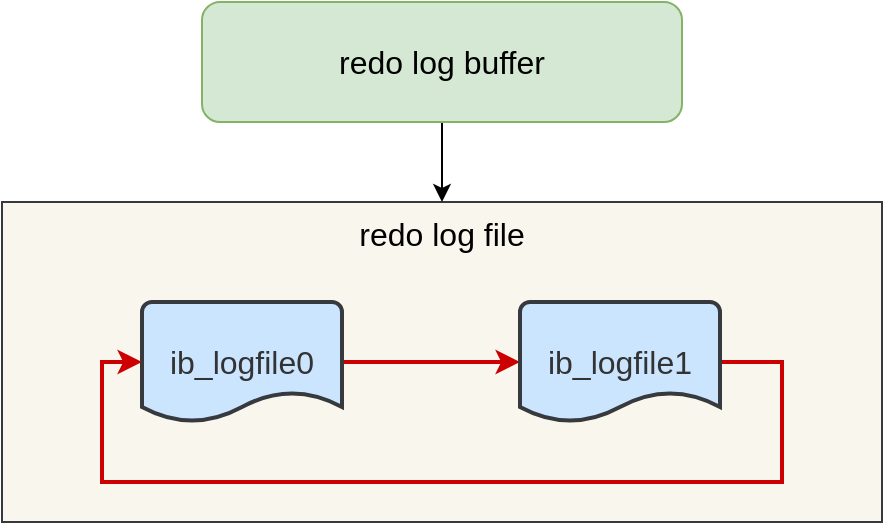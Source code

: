 <mxfile version="20.0.1" type="github">
  <diagram id="SPF4bl__4cPRsVLuZ7SP" name="Page-1">
    <mxGraphModel dx="916" dy="772" grid="1" gridSize="10" guides="1" tooltips="1" connect="1" arrows="1" fold="1" page="1" pageScale="1" pageWidth="827" pageHeight="1169" math="0" shadow="0">
      <root>
        <mxCell id="0" />
        <mxCell id="1" parent="0" />
        <mxCell id="tFhsLO-X5YyHum3ezjBZ-6" value="redo log file" style="rounded=0;whiteSpace=wrap;html=1;fontSize=16;verticalAlign=top;fillColor=#f9f7ed;strokeColor=#36393d;" vertex="1" parent="1">
          <mxGeometry x="100" y="190" width="440" height="160" as="geometry" />
        </mxCell>
        <mxCell id="tFhsLO-X5YyHum3ezjBZ-8" style="edgeStyle=orthogonalEdgeStyle;rounded=0;orthogonalLoop=1;jettySize=auto;html=1;entryX=0.5;entryY=0;entryDx=0;entryDy=0;fontSize=16;" edge="1" parent="1" source="tFhsLO-X5YyHum3ezjBZ-5" target="tFhsLO-X5YyHum3ezjBZ-6">
          <mxGeometry relative="1" as="geometry" />
        </mxCell>
        <mxCell id="tFhsLO-X5YyHum3ezjBZ-5" value="redo log buffer" style="rounded=1;whiteSpace=wrap;html=1;fontSize=16;fillColor=#d5e8d4;strokeColor=#82b366;" vertex="1" parent="1">
          <mxGeometry x="200" y="90" width="240" height="60" as="geometry" />
        </mxCell>
        <mxCell id="tFhsLO-X5YyHum3ezjBZ-14" style="edgeStyle=orthogonalEdgeStyle;rounded=0;orthogonalLoop=1;jettySize=auto;html=1;fontSize=16;strokeWidth=2;strokeColor=#CC0000;" edge="1" parent="1" source="tFhsLO-X5YyHum3ezjBZ-10" target="tFhsLO-X5YyHum3ezjBZ-13">
          <mxGeometry relative="1" as="geometry" />
        </mxCell>
        <mxCell id="tFhsLO-X5YyHum3ezjBZ-10" value="&lt;span style=&quot;color: rgb(51, 51, 51);&quot;&gt;ib_logfile0&lt;/span&gt;" style="strokeWidth=2;html=1;shape=mxgraph.flowchart.document2;whiteSpace=wrap;size=0.25;fontSize=16;fillColor=#cce5ff;strokeColor=#36393d;" vertex="1" parent="1">
          <mxGeometry x="170" y="240" width="100" height="60" as="geometry" />
        </mxCell>
        <mxCell id="tFhsLO-X5YyHum3ezjBZ-15" style="edgeStyle=orthogonalEdgeStyle;rounded=0;orthogonalLoop=1;jettySize=auto;html=1;entryX=0;entryY=0.5;entryDx=0;entryDy=0;entryPerimeter=0;fontSize=16;strokeWidth=2;strokeColor=#CC0000;" edge="1" parent="1" source="tFhsLO-X5YyHum3ezjBZ-13" target="tFhsLO-X5YyHum3ezjBZ-10">
          <mxGeometry relative="1" as="geometry">
            <Array as="points">
              <mxPoint x="490" y="270" />
              <mxPoint x="490" y="330" />
              <mxPoint x="150" y="330" />
              <mxPoint x="150" y="270" />
            </Array>
          </mxGeometry>
        </mxCell>
        <mxCell id="tFhsLO-X5YyHum3ezjBZ-13" value="&lt;span style=&quot;color: rgb(51, 51, 51);&quot;&gt;ib_logfile1&lt;/span&gt;" style="strokeWidth=2;html=1;shape=mxgraph.flowchart.document2;whiteSpace=wrap;size=0.25;fontSize=16;fillColor=#cce5ff;strokeColor=#36393d;" vertex="1" parent="1">
          <mxGeometry x="359" y="240" width="100" height="60" as="geometry" />
        </mxCell>
      </root>
    </mxGraphModel>
  </diagram>
</mxfile>
